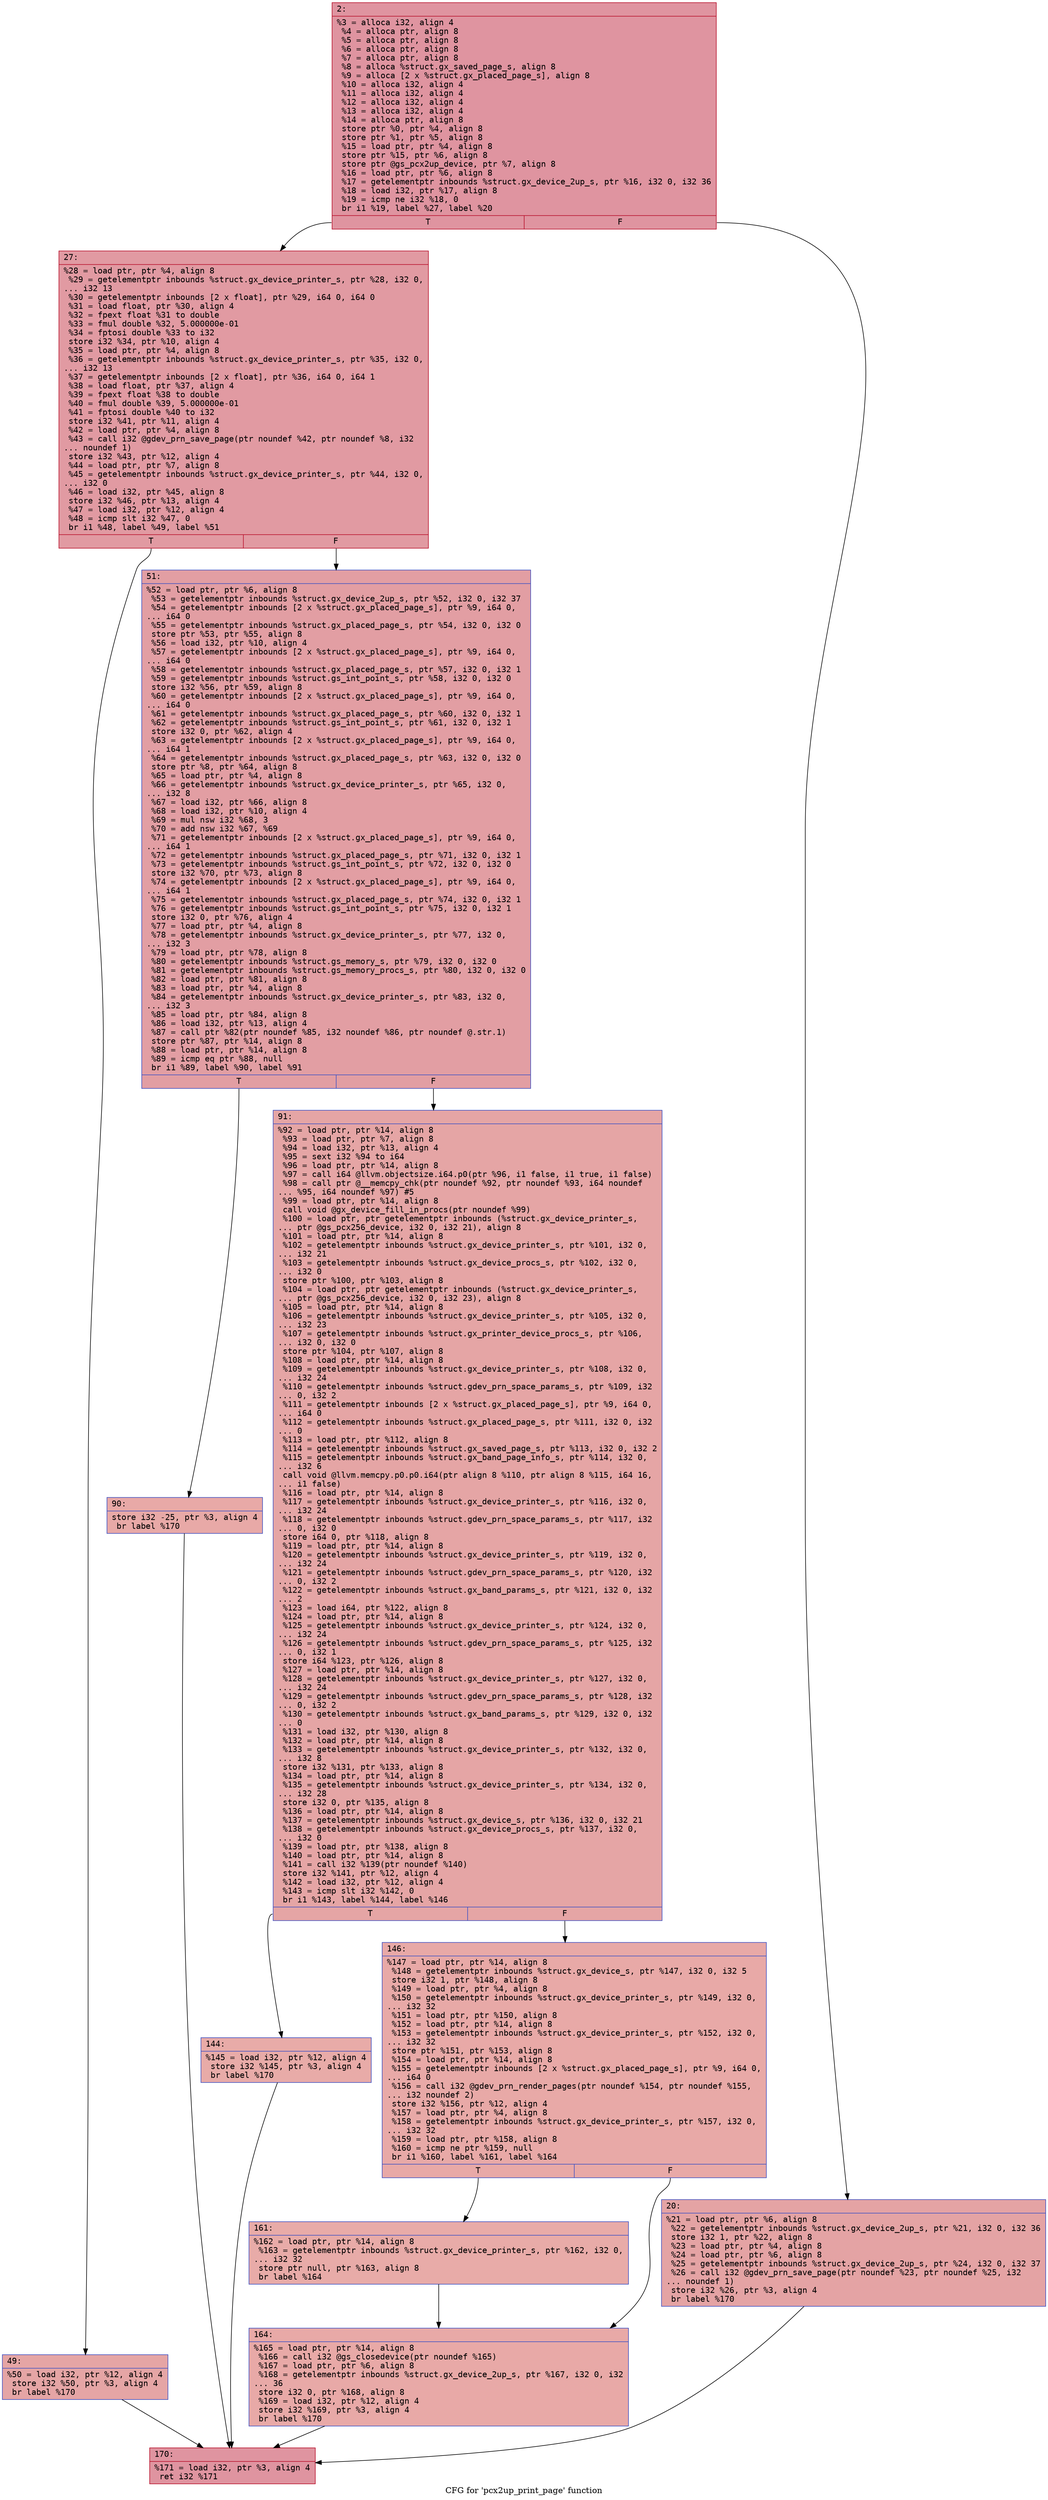 digraph "CFG for 'pcx2up_print_page' function" {
	label="CFG for 'pcx2up_print_page' function";

	Node0x600000bc60d0 [shape=record,color="#b70d28ff", style=filled, fillcolor="#b70d2870" fontname="Courier",label="{2:\l|  %3 = alloca i32, align 4\l  %4 = alloca ptr, align 8\l  %5 = alloca ptr, align 8\l  %6 = alloca ptr, align 8\l  %7 = alloca ptr, align 8\l  %8 = alloca %struct.gx_saved_page_s, align 8\l  %9 = alloca [2 x %struct.gx_placed_page_s], align 8\l  %10 = alloca i32, align 4\l  %11 = alloca i32, align 4\l  %12 = alloca i32, align 4\l  %13 = alloca i32, align 4\l  %14 = alloca ptr, align 8\l  store ptr %0, ptr %4, align 8\l  store ptr %1, ptr %5, align 8\l  %15 = load ptr, ptr %4, align 8\l  store ptr %15, ptr %6, align 8\l  store ptr @gs_pcx2up_device, ptr %7, align 8\l  %16 = load ptr, ptr %6, align 8\l  %17 = getelementptr inbounds %struct.gx_device_2up_s, ptr %16, i32 0, i32 36\l  %18 = load i32, ptr %17, align 8\l  %19 = icmp ne i32 %18, 0\l  br i1 %19, label %27, label %20\l|{<s0>T|<s1>F}}"];
	Node0x600000bc60d0:s0 -> Node0x600000bc6170[tooltip="2 -> 27\nProbability 62.50%" ];
	Node0x600000bc60d0:s1 -> Node0x600000bc6120[tooltip="2 -> 20\nProbability 37.50%" ];
	Node0x600000bc6120 [shape=record,color="#3d50c3ff", style=filled, fillcolor="#c32e3170" fontname="Courier",label="{20:\l|  %21 = load ptr, ptr %6, align 8\l  %22 = getelementptr inbounds %struct.gx_device_2up_s, ptr %21, i32 0, i32 36\l  store i32 1, ptr %22, align 8\l  %23 = load ptr, ptr %4, align 8\l  %24 = load ptr, ptr %6, align 8\l  %25 = getelementptr inbounds %struct.gx_device_2up_s, ptr %24, i32 0, i32 37\l  %26 = call i32 @gdev_prn_save_page(ptr noundef %23, ptr noundef %25, i32\l... noundef 1)\l  store i32 %26, ptr %3, align 4\l  br label %170\l}"];
	Node0x600000bc6120 -> Node0x600000bc6440[tooltip="20 -> 170\nProbability 100.00%" ];
	Node0x600000bc6170 [shape=record,color="#b70d28ff", style=filled, fillcolor="#bb1b2c70" fontname="Courier",label="{27:\l|  %28 = load ptr, ptr %4, align 8\l  %29 = getelementptr inbounds %struct.gx_device_printer_s, ptr %28, i32 0,\l... i32 13\l  %30 = getelementptr inbounds [2 x float], ptr %29, i64 0, i64 0\l  %31 = load float, ptr %30, align 4\l  %32 = fpext float %31 to double\l  %33 = fmul double %32, 5.000000e-01\l  %34 = fptosi double %33 to i32\l  store i32 %34, ptr %10, align 4\l  %35 = load ptr, ptr %4, align 8\l  %36 = getelementptr inbounds %struct.gx_device_printer_s, ptr %35, i32 0,\l... i32 13\l  %37 = getelementptr inbounds [2 x float], ptr %36, i64 0, i64 1\l  %38 = load float, ptr %37, align 4\l  %39 = fpext float %38 to double\l  %40 = fmul double %39, 5.000000e-01\l  %41 = fptosi double %40 to i32\l  store i32 %41, ptr %11, align 4\l  %42 = load ptr, ptr %4, align 8\l  %43 = call i32 @gdev_prn_save_page(ptr noundef %42, ptr noundef %8, i32\l... noundef 1)\l  store i32 %43, ptr %12, align 4\l  %44 = load ptr, ptr %7, align 8\l  %45 = getelementptr inbounds %struct.gx_device_printer_s, ptr %44, i32 0,\l... i32 0\l  %46 = load i32, ptr %45, align 8\l  store i32 %46, ptr %13, align 4\l  %47 = load i32, ptr %12, align 4\l  %48 = icmp slt i32 %47, 0\l  br i1 %48, label %49, label %51\l|{<s0>T|<s1>F}}"];
	Node0x600000bc6170:s0 -> Node0x600000bc61c0[tooltip="27 -> 49\nProbability 37.50%" ];
	Node0x600000bc6170:s1 -> Node0x600000bc6210[tooltip="27 -> 51\nProbability 62.50%" ];
	Node0x600000bc61c0 [shape=record,color="#3d50c3ff", style=filled, fillcolor="#c5333470" fontname="Courier",label="{49:\l|  %50 = load i32, ptr %12, align 4\l  store i32 %50, ptr %3, align 4\l  br label %170\l}"];
	Node0x600000bc61c0 -> Node0x600000bc6440[tooltip="49 -> 170\nProbability 100.00%" ];
	Node0x600000bc6210 [shape=record,color="#3d50c3ff", style=filled, fillcolor="#be242e70" fontname="Courier",label="{51:\l|  %52 = load ptr, ptr %6, align 8\l  %53 = getelementptr inbounds %struct.gx_device_2up_s, ptr %52, i32 0, i32 37\l  %54 = getelementptr inbounds [2 x %struct.gx_placed_page_s], ptr %9, i64 0,\l... i64 0\l  %55 = getelementptr inbounds %struct.gx_placed_page_s, ptr %54, i32 0, i32 0\l  store ptr %53, ptr %55, align 8\l  %56 = load i32, ptr %10, align 4\l  %57 = getelementptr inbounds [2 x %struct.gx_placed_page_s], ptr %9, i64 0,\l... i64 0\l  %58 = getelementptr inbounds %struct.gx_placed_page_s, ptr %57, i32 0, i32 1\l  %59 = getelementptr inbounds %struct.gs_int_point_s, ptr %58, i32 0, i32 0\l  store i32 %56, ptr %59, align 8\l  %60 = getelementptr inbounds [2 x %struct.gx_placed_page_s], ptr %9, i64 0,\l... i64 0\l  %61 = getelementptr inbounds %struct.gx_placed_page_s, ptr %60, i32 0, i32 1\l  %62 = getelementptr inbounds %struct.gs_int_point_s, ptr %61, i32 0, i32 1\l  store i32 0, ptr %62, align 4\l  %63 = getelementptr inbounds [2 x %struct.gx_placed_page_s], ptr %9, i64 0,\l... i64 1\l  %64 = getelementptr inbounds %struct.gx_placed_page_s, ptr %63, i32 0, i32 0\l  store ptr %8, ptr %64, align 8\l  %65 = load ptr, ptr %4, align 8\l  %66 = getelementptr inbounds %struct.gx_device_printer_s, ptr %65, i32 0,\l... i32 8\l  %67 = load i32, ptr %66, align 8\l  %68 = load i32, ptr %10, align 4\l  %69 = mul nsw i32 %68, 3\l  %70 = add nsw i32 %67, %69\l  %71 = getelementptr inbounds [2 x %struct.gx_placed_page_s], ptr %9, i64 0,\l... i64 1\l  %72 = getelementptr inbounds %struct.gx_placed_page_s, ptr %71, i32 0, i32 1\l  %73 = getelementptr inbounds %struct.gs_int_point_s, ptr %72, i32 0, i32 0\l  store i32 %70, ptr %73, align 8\l  %74 = getelementptr inbounds [2 x %struct.gx_placed_page_s], ptr %9, i64 0,\l... i64 1\l  %75 = getelementptr inbounds %struct.gx_placed_page_s, ptr %74, i32 0, i32 1\l  %76 = getelementptr inbounds %struct.gs_int_point_s, ptr %75, i32 0, i32 1\l  store i32 0, ptr %76, align 4\l  %77 = load ptr, ptr %4, align 8\l  %78 = getelementptr inbounds %struct.gx_device_printer_s, ptr %77, i32 0,\l... i32 3\l  %79 = load ptr, ptr %78, align 8\l  %80 = getelementptr inbounds %struct.gs_memory_s, ptr %79, i32 0, i32 0\l  %81 = getelementptr inbounds %struct.gs_memory_procs_s, ptr %80, i32 0, i32 0\l  %82 = load ptr, ptr %81, align 8\l  %83 = load ptr, ptr %4, align 8\l  %84 = getelementptr inbounds %struct.gx_device_printer_s, ptr %83, i32 0,\l... i32 3\l  %85 = load ptr, ptr %84, align 8\l  %86 = load i32, ptr %13, align 4\l  %87 = call ptr %82(ptr noundef %85, i32 noundef %86, ptr noundef @.str.1)\l  store ptr %87, ptr %14, align 8\l  %88 = load ptr, ptr %14, align 8\l  %89 = icmp eq ptr %88, null\l  br i1 %89, label %90, label %91\l|{<s0>T|<s1>F}}"];
	Node0x600000bc6210:s0 -> Node0x600000bc6260[tooltip="51 -> 90\nProbability 37.50%" ];
	Node0x600000bc6210:s1 -> Node0x600000bc62b0[tooltip="51 -> 91\nProbability 62.50%" ];
	Node0x600000bc6260 [shape=record,color="#3d50c3ff", style=filled, fillcolor="#ca3b3770" fontname="Courier",label="{90:\l|  store i32 -25, ptr %3, align 4\l  br label %170\l}"];
	Node0x600000bc6260 -> Node0x600000bc6440[tooltip="90 -> 170\nProbability 100.00%" ];
	Node0x600000bc62b0 [shape=record,color="#3d50c3ff", style=filled, fillcolor="#c5333470" fontname="Courier",label="{91:\l|  %92 = load ptr, ptr %14, align 8\l  %93 = load ptr, ptr %7, align 8\l  %94 = load i32, ptr %13, align 4\l  %95 = sext i32 %94 to i64\l  %96 = load ptr, ptr %14, align 8\l  %97 = call i64 @llvm.objectsize.i64.p0(ptr %96, i1 false, i1 true, i1 false)\l  %98 = call ptr @__memcpy_chk(ptr noundef %92, ptr noundef %93, i64 noundef\l... %95, i64 noundef %97) #5\l  %99 = load ptr, ptr %14, align 8\l  call void @gx_device_fill_in_procs(ptr noundef %99)\l  %100 = load ptr, ptr getelementptr inbounds (%struct.gx_device_printer_s,\l... ptr @gs_pcx256_device, i32 0, i32 21), align 8\l  %101 = load ptr, ptr %14, align 8\l  %102 = getelementptr inbounds %struct.gx_device_printer_s, ptr %101, i32 0,\l... i32 21\l  %103 = getelementptr inbounds %struct.gx_device_procs_s, ptr %102, i32 0,\l... i32 0\l  store ptr %100, ptr %103, align 8\l  %104 = load ptr, ptr getelementptr inbounds (%struct.gx_device_printer_s,\l... ptr @gs_pcx256_device, i32 0, i32 23), align 8\l  %105 = load ptr, ptr %14, align 8\l  %106 = getelementptr inbounds %struct.gx_device_printer_s, ptr %105, i32 0,\l... i32 23\l  %107 = getelementptr inbounds %struct.gx_printer_device_procs_s, ptr %106,\l... i32 0, i32 0\l  store ptr %104, ptr %107, align 8\l  %108 = load ptr, ptr %14, align 8\l  %109 = getelementptr inbounds %struct.gx_device_printer_s, ptr %108, i32 0,\l... i32 24\l  %110 = getelementptr inbounds %struct.gdev_prn_space_params_s, ptr %109, i32\l... 0, i32 2\l  %111 = getelementptr inbounds [2 x %struct.gx_placed_page_s], ptr %9, i64 0,\l... i64 0\l  %112 = getelementptr inbounds %struct.gx_placed_page_s, ptr %111, i32 0, i32\l... 0\l  %113 = load ptr, ptr %112, align 8\l  %114 = getelementptr inbounds %struct.gx_saved_page_s, ptr %113, i32 0, i32 2\l  %115 = getelementptr inbounds %struct.gx_band_page_info_s, ptr %114, i32 0,\l... i32 6\l  call void @llvm.memcpy.p0.p0.i64(ptr align 8 %110, ptr align 8 %115, i64 16,\l... i1 false)\l  %116 = load ptr, ptr %14, align 8\l  %117 = getelementptr inbounds %struct.gx_device_printer_s, ptr %116, i32 0,\l... i32 24\l  %118 = getelementptr inbounds %struct.gdev_prn_space_params_s, ptr %117, i32\l... 0, i32 0\l  store i64 0, ptr %118, align 8\l  %119 = load ptr, ptr %14, align 8\l  %120 = getelementptr inbounds %struct.gx_device_printer_s, ptr %119, i32 0,\l... i32 24\l  %121 = getelementptr inbounds %struct.gdev_prn_space_params_s, ptr %120, i32\l... 0, i32 2\l  %122 = getelementptr inbounds %struct.gx_band_params_s, ptr %121, i32 0, i32\l... 2\l  %123 = load i64, ptr %122, align 8\l  %124 = load ptr, ptr %14, align 8\l  %125 = getelementptr inbounds %struct.gx_device_printer_s, ptr %124, i32 0,\l... i32 24\l  %126 = getelementptr inbounds %struct.gdev_prn_space_params_s, ptr %125, i32\l... 0, i32 1\l  store i64 %123, ptr %126, align 8\l  %127 = load ptr, ptr %14, align 8\l  %128 = getelementptr inbounds %struct.gx_device_printer_s, ptr %127, i32 0,\l... i32 24\l  %129 = getelementptr inbounds %struct.gdev_prn_space_params_s, ptr %128, i32\l... 0, i32 2\l  %130 = getelementptr inbounds %struct.gx_band_params_s, ptr %129, i32 0, i32\l... 0\l  %131 = load i32, ptr %130, align 8\l  %132 = load ptr, ptr %14, align 8\l  %133 = getelementptr inbounds %struct.gx_device_printer_s, ptr %132, i32 0,\l... i32 8\l  store i32 %131, ptr %133, align 8\l  %134 = load ptr, ptr %14, align 8\l  %135 = getelementptr inbounds %struct.gx_device_printer_s, ptr %134, i32 0,\l... i32 28\l  store i32 0, ptr %135, align 8\l  %136 = load ptr, ptr %14, align 8\l  %137 = getelementptr inbounds %struct.gx_device_s, ptr %136, i32 0, i32 21\l  %138 = getelementptr inbounds %struct.gx_device_procs_s, ptr %137, i32 0,\l... i32 0\l  %139 = load ptr, ptr %138, align 8\l  %140 = load ptr, ptr %14, align 8\l  %141 = call i32 %139(ptr noundef %140)\l  store i32 %141, ptr %12, align 4\l  %142 = load i32, ptr %12, align 4\l  %143 = icmp slt i32 %142, 0\l  br i1 %143, label %144, label %146\l|{<s0>T|<s1>F}}"];
	Node0x600000bc62b0:s0 -> Node0x600000bc6300[tooltip="91 -> 144\nProbability 37.50%" ];
	Node0x600000bc62b0:s1 -> Node0x600000bc6350[tooltip="91 -> 146\nProbability 62.50%" ];
	Node0x600000bc6300 [shape=record,color="#3d50c3ff", style=filled, fillcolor="#cc403a70" fontname="Courier",label="{144:\l|  %145 = load i32, ptr %12, align 4\l  store i32 %145, ptr %3, align 4\l  br label %170\l}"];
	Node0x600000bc6300 -> Node0x600000bc6440[tooltip="144 -> 170\nProbability 100.00%" ];
	Node0x600000bc6350 [shape=record,color="#3d50c3ff", style=filled, fillcolor="#ca3b3770" fontname="Courier",label="{146:\l|  %147 = load ptr, ptr %14, align 8\l  %148 = getelementptr inbounds %struct.gx_device_s, ptr %147, i32 0, i32 5\l  store i32 1, ptr %148, align 8\l  %149 = load ptr, ptr %4, align 8\l  %150 = getelementptr inbounds %struct.gx_device_printer_s, ptr %149, i32 0,\l... i32 32\l  %151 = load ptr, ptr %150, align 8\l  %152 = load ptr, ptr %14, align 8\l  %153 = getelementptr inbounds %struct.gx_device_printer_s, ptr %152, i32 0,\l... i32 32\l  store ptr %151, ptr %153, align 8\l  %154 = load ptr, ptr %14, align 8\l  %155 = getelementptr inbounds [2 x %struct.gx_placed_page_s], ptr %9, i64 0,\l... i64 0\l  %156 = call i32 @gdev_prn_render_pages(ptr noundef %154, ptr noundef %155,\l... i32 noundef 2)\l  store i32 %156, ptr %12, align 4\l  %157 = load ptr, ptr %4, align 8\l  %158 = getelementptr inbounds %struct.gx_device_printer_s, ptr %157, i32 0,\l... i32 32\l  %159 = load ptr, ptr %158, align 8\l  %160 = icmp ne ptr %159, null\l  br i1 %160, label %161, label %164\l|{<s0>T|<s1>F}}"];
	Node0x600000bc6350:s0 -> Node0x600000bc63a0[tooltip="146 -> 161\nProbability 62.50%" ];
	Node0x600000bc6350:s1 -> Node0x600000bc63f0[tooltip="146 -> 164\nProbability 37.50%" ];
	Node0x600000bc63a0 [shape=record,color="#3d50c3ff", style=filled, fillcolor="#cc403a70" fontname="Courier",label="{161:\l|  %162 = load ptr, ptr %14, align 8\l  %163 = getelementptr inbounds %struct.gx_device_printer_s, ptr %162, i32 0,\l... i32 32\l  store ptr null, ptr %163, align 8\l  br label %164\l}"];
	Node0x600000bc63a0 -> Node0x600000bc63f0[tooltip="161 -> 164\nProbability 100.00%" ];
	Node0x600000bc63f0 [shape=record,color="#3d50c3ff", style=filled, fillcolor="#ca3b3770" fontname="Courier",label="{164:\l|  %165 = load ptr, ptr %14, align 8\l  %166 = call i32 @gs_closedevice(ptr noundef %165)\l  %167 = load ptr, ptr %6, align 8\l  %168 = getelementptr inbounds %struct.gx_device_2up_s, ptr %167, i32 0, i32\l... 36\l  store i32 0, ptr %168, align 8\l  %169 = load i32, ptr %12, align 4\l  store i32 %169, ptr %3, align 4\l  br label %170\l}"];
	Node0x600000bc63f0 -> Node0x600000bc6440[tooltip="164 -> 170\nProbability 100.00%" ];
	Node0x600000bc6440 [shape=record,color="#b70d28ff", style=filled, fillcolor="#b70d2870" fontname="Courier",label="{170:\l|  %171 = load i32, ptr %3, align 4\l  ret i32 %171\l}"];
}
